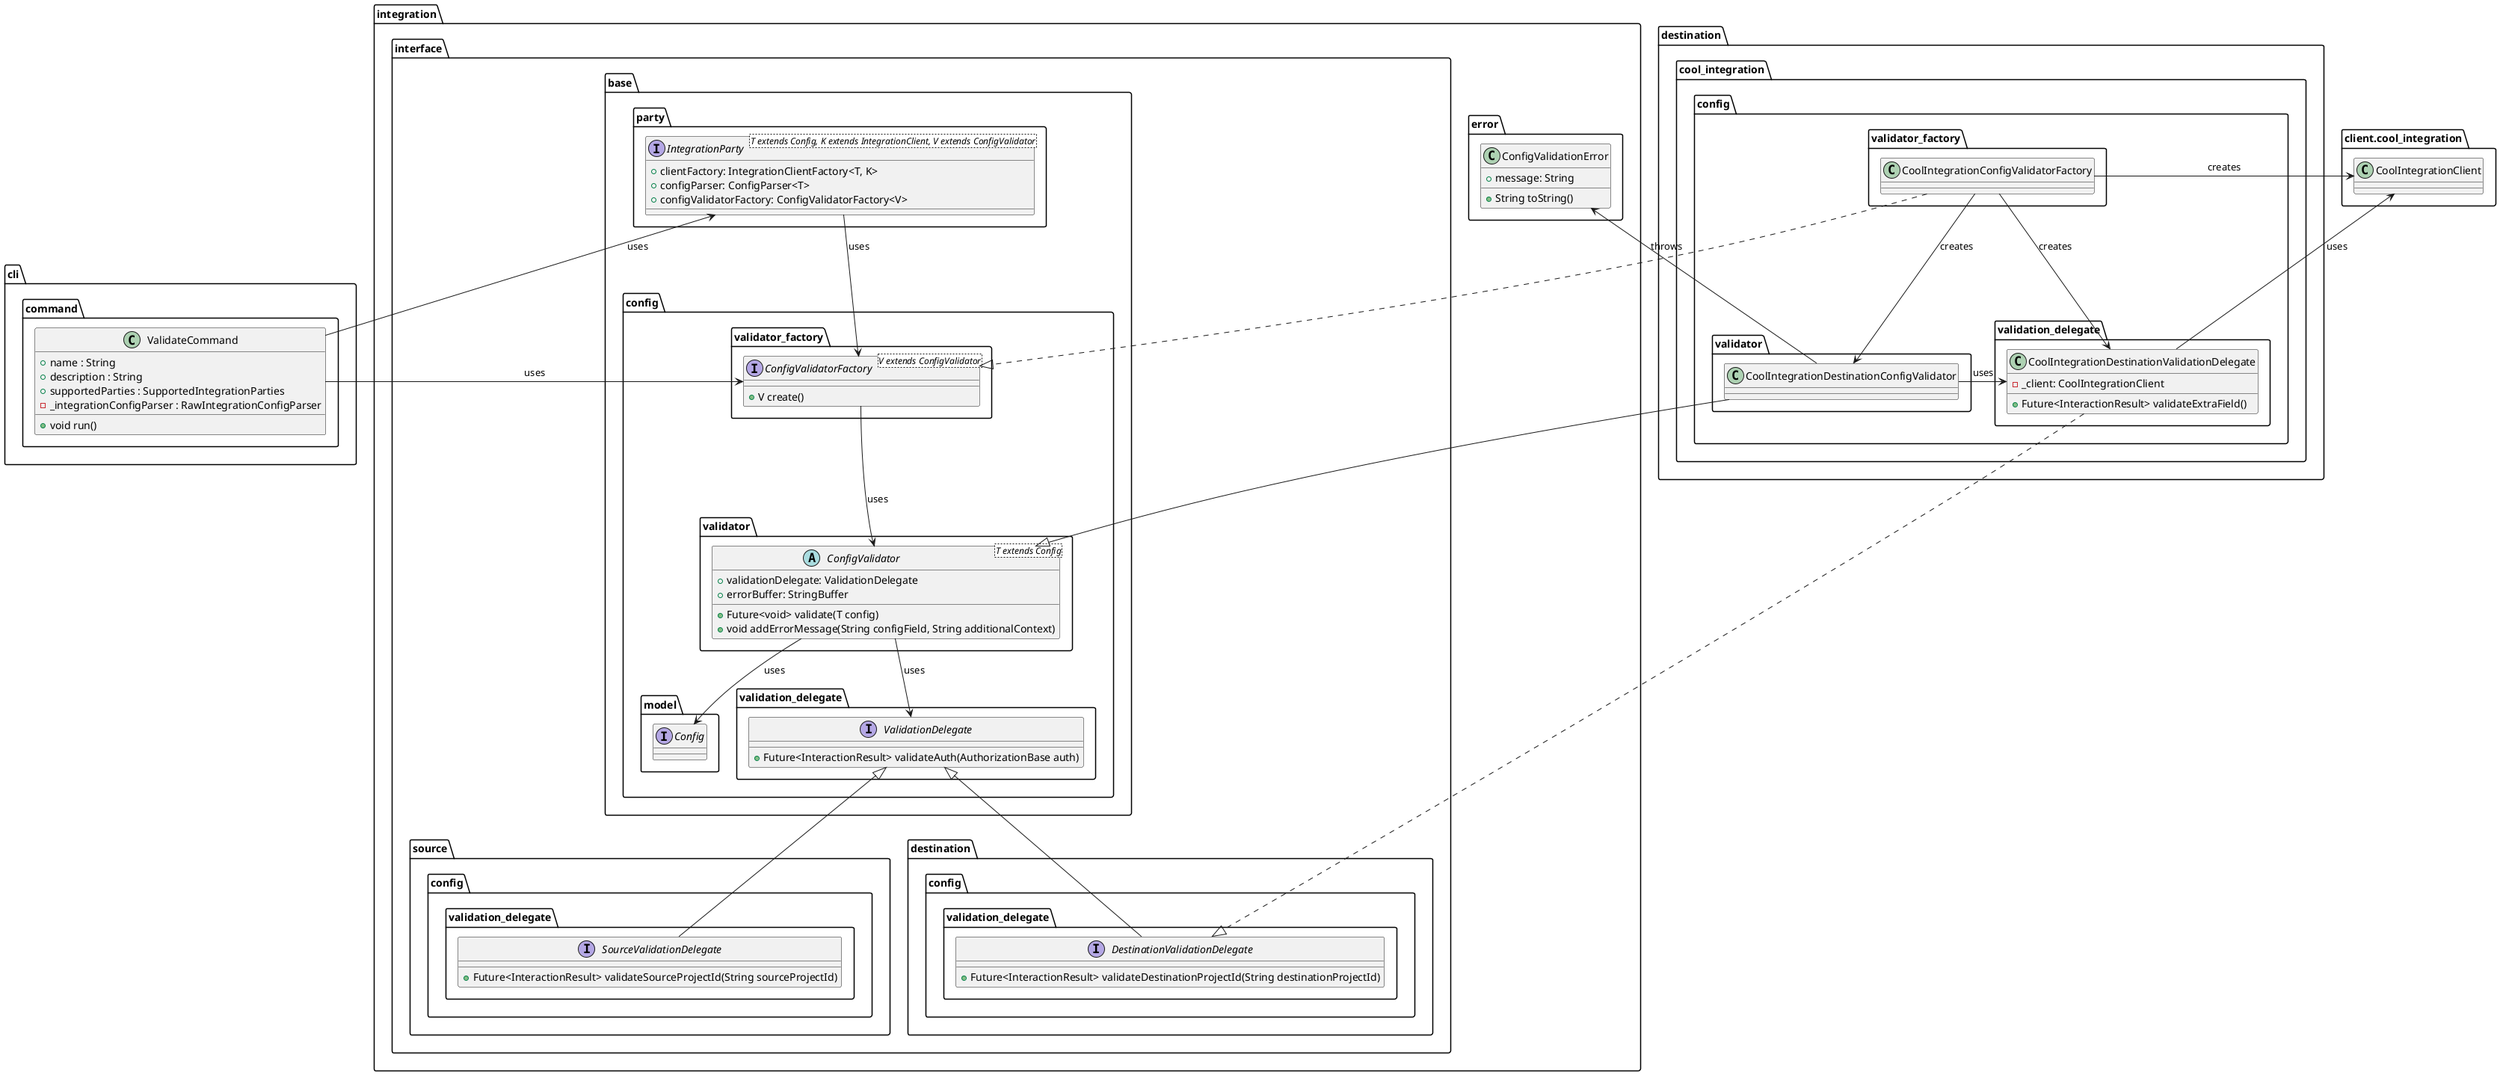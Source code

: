 @startuml ci_integrations_config_validator_class_diagram

    package integration {
        package interface {
            package base {
                package party {
                    interface IntegrationParty<T extends Config, K extends IntegrationClient, V extends ConfigValidator> {
                        + clientFactory: IntegrationClientFactory<T, K>
                        + configParser: ConfigParser<T>
                        + configValidatorFactory: ConfigValidatorFactory<V>
                    }
                }

                package config {
                    package model {
                        interface Config {}
                    }

                    package validator {
                        abstract class ConfigValidator<T extends Config> {
                            + validationDelegate: ValidationDelegate
                            + errorBuffer: StringBuffer
                            + Future<void> validate(T config)
                            + void addErrorMessage(String configField, String additionalContext)
                        }
                    }

                    package validation_delegate as base_validation_delegate {
                        interface ValidationDelegate {
                            + Future<InteractionResult> validateAuth(AuthorizationBase auth)
                        }
                    }

                    package validator_factory {
                        interface ConfigValidatorFactory<V extends ConfigValidator> {
                            + V create()
                        }
                    }
                }
            }

            package source.config.validation_delegate {
                interface SourceValidationDelegate {
                    + Future<InteractionResult> validateSourceProjectId(String sourceProjectId)
                }
            }

            package destination.config.validation_delegate {
                interface DestinationValidationDelegate {
                    + Future<InteractionResult> validateDestinationProjectId(String destinationProjectId)
                }
            }
        }

        package error {
            class ConfigValidationError {
                + message: String
                + String toString()
            }
        }
    }

    package destination.cool_integration {
        package config as cool_integration_config {
            package validator as cool_integration_validator {
                class CoolIntegrationDestinationConfigValidator {}
            }

            package validator_factory as cool_integration_validator_validator_factory {
                class CoolIntegrationConfigValidatorFactory {}
            }

            package validation_delegate {
                class CoolIntegrationDestinationValidationDelegate {
                    - _client: CoolIntegrationClient
                    + Future<InteractionResult> validateExtraField()
                }
            }
        }
    }

    package client.cool_integration as client_cool_integration {
        class CoolIntegrationClient {}
    }

    package cli.command {
        class ValidateCommand {
            + name : String
            + description : String
            + supportedParties : SupportedIntegrationParties 
            - _integrationConfigParser : RawIntegrationConfigParser

            + void run()
        }
    }

    IntegrationParty --> ConfigValidatorFactory : uses

    ConfigValidatorFactory --> ConfigValidator : uses

    ConfigValidator --> ValidationDelegate : uses
    ConfigValidator --> Config : uses

    SourceValidationDelegate --up|> ValidationDelegate
    DestinationValidationDelegate --up|> ValidationDelegate

    CoolIntegrationDestinationValidationDelegate ..|> DestinationValidationDelegate

    CoolIntegrationDestinationConfigValidator -left-|> ConfigValidator
    CoolIntegrationDestinationConfigValidator -left-> CoolIntegrationDestinationValidationDelegate : uses
    CoolIntegrationDestinationValidationDelegate -left-> CoolIntegrationClient : uses
    CoolIntegrationConfigValidatorFactory ..|> ConfigValidatorFactory
    CoolIntegrationConfigValidatorFactory --> CoolIntegrationDestinationConfigValidator : creates
    CoolIntegrationConfigValidatorFactory -left-> CoolIntegrationClient : creates
    CoolIntegrationConfigValidatorFactory --> CoolIntegrationDestinationValidationDelegate : creates
    CoolIntegrationDestinationConfigValidator --> ConfigValidationError : throws

    ValidateCommand -left-> IntegrationParty : uses
    ValidateCommand -left-> ConfigValidatorFactory : uses

@enduml
